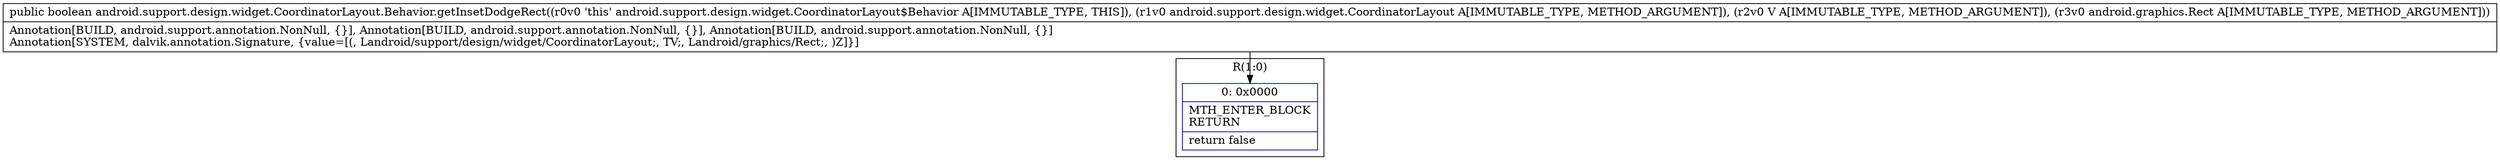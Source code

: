 digraph "CFG forandroid.support.design.widget.CoordinatorLayout.Behavior.getInsetDodgeRect(Landroid\/support\/design\/widget\/CoordinatorLayout;Landroid\/view\/View;Landroid\/graphics\/Rect;)Z" {
subgraph cluster_Region_1872779017 {
label = "R(1:0)";
node [shape=record,color=blue];
Node_0 [shape=record,label="{0\:\ 0x0000|MTH_ENTER_BLOCK\lRETURN\l|return false\l}"];
}
MethodNode[shape=record,label="{public boolean android.support.design.widget.CoordinatorLayout.Behavior.getInsetDodgeRect((r0v0 'this' android.support.design.widget.CoordinatorLayout$Behavior A[IMMUTABLE_TYPE, THIS]), (r1v0 android.support.design.widget.CoordinatorLayout A[IMMUTABLE_TYPE, METHOD_ARGUMENT]), (r2v0 V A[IMMUTABLE_TYPE, METHOD_ARGUMENT]), (r3v0 android.graphics.Rect A[IMMUTABLE_TYPE, METHOD_ARGUMENT]))  | Annotation[BUILD, android.support.annotation.NonNull, \{\}], Annotation[BUILD, android.support.annotation.NonNull, \{\}], Annotation[BUILD, android.support.annotation.NonNull, \{\}]\lAnnotation[SYSTEM, dalvik.annotation.Signature, \{value=[(, Landroid\/support\/design\/widget\/CoordinatorLayout;, TV;, Landroid\/graphics\/Rect;, )Z]\}]\l}"];
MethodNode -> Node_0;
}

